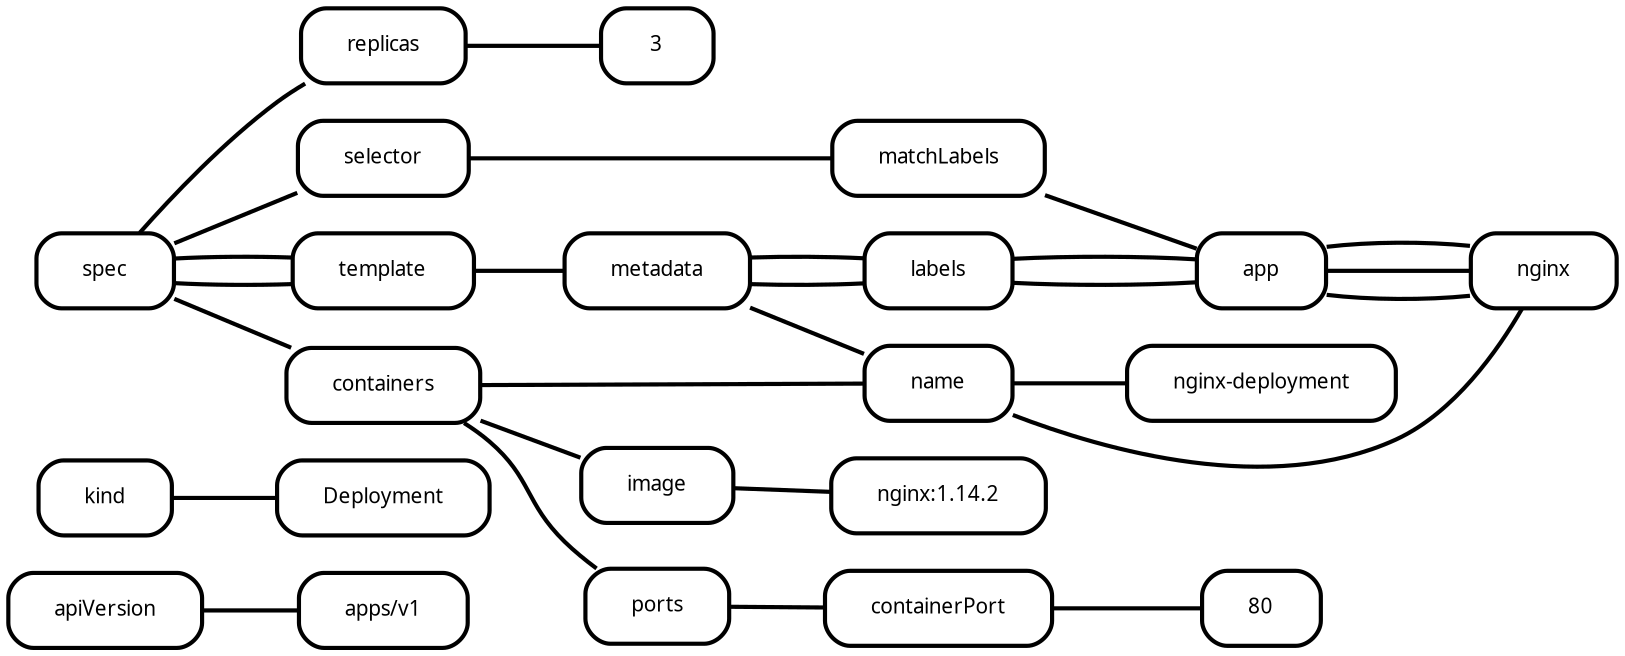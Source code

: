 digraph  {
rankdir=LR;
apiVersion [fillcolor="#fafafa", fontname="Fira Mono", fontsize=10, label=apiVersion, margin="0.3,0.1", penwidth="2.0", shape=box, style=rounded];
"apps/v1" [fillcolor="#fafafa", fontname="Fira Mono", fontsize=10, label="apps/v1", margin="0.3,0.1", penwidth="2.0", shape=box, style=rounded];
kind [fillcolor="#fafafa", fontname="Fira Mono", fontsize=10, label=kind, margin="0.3,0.1", penwidth="2.0", shape=box, style=rounded];
Deployment [fillcolor="#fafafa", fontname="Fira Mono", fontsize=10, label=Deployment, margin="0.3,0.1", penwidth="2.0", shape=box, style=rounded];
metadata [fillcolor="#fafafa", fontname="Fira Mono", fontsize=10, label=metadata, margin="0.3,0.1", penwidth="2.0", shape=box, style=rounded];
name [fillcolor="#fafafa", fontname="Fira Mono", fontsize=10, label=name, margin="0.3,0.1", penwidth="2.0", shape=box, style=rounded];
"nginx-deployment" [fillcolor="#fafafa", fontname="Fira Mono", fontsize=10, label="nginx-deployment", margin="0.3,0.1", penwidth="2.0", shape=box, style=rounded];
labels [fillcolor="#fafafa", fontname="Fira Mono", fontsize=10, label=labels, margin="0.3,0.1", penwidth="2.0", shape=box, style=rounded];
app [fillcolor="#fafafa", fontname="Fira Mono", fontsize=10, label=app, margin="0.3,0.1", penwidth="2.0", shape=box, style=rounded];
nginx [fillcolor="#fafafa", fontname="Fira Mono", fontsize=10, label=nginx, margin="0.3,0.1", penwidth="2.0", shape=box, style=rounded];
spec [fillcolor="#fafafa", fontname="Fira Mono", fontsize=10, label=spec, margin="0.3,0.1", penwidth="2.0", shape=box, style=rounded];
replicas [fillcolor="#fafafa", fontname="Fira Mono", fontsize=10, label=replicas, margin="0.3,0.1", penwidth="2.0", shape=box, style=rounded];
3 [fillcolor="#fafafa", fontname="Fira Mono", fontsize=10, label=3, margin="0.3,0.1", penwidth="2.0", shape=box, style=rounded];
selector [fillcolor="#fafafa", fontname="Fira Mono", fontsize=10, label=selector, margin="0.3,0.1", penwidth="2.0", shape=box, style=rounded];
matchLabels [fillcolor="#fafafa", fontname="Fira Mono", fontsize=10, label=matchLabels, margin="0.3,0.1", penwidth="2.0", shape=box, style=rounded];
template [fillcolor="#fafafa", fontname="Fira Mono", fontsize=10, label=template, margin="0.3,0.1", penwidth="2.0", shape=box, style=rounded];
containers [fillcolor="#fafafa", fontname="Fira Mono", fontsize=10, label=containers, margin="0.3,0.1", penwidth="2.0", shape=box, style=rounded];
image [fillcolor="#fafafa", fontname="Fira Mono", fontsize=10, label=image, margin="0.3,0.1", penwidth="2.0", shape=box, style=rounded];
"nginx:1.14.2" [fillcolor="#fafafa", fontname="Fira Mono", fontsize=10, label="nginx:1.14.2", margin="0.3,0.1", penwidth="2.0", shape=box, style=rounded];
ports [fillcolor="#fafafa", fontname="Fira Mono", fontsize=10, label=ports, margin="0.3,0.1", penwidth="2.0", shape=box, style=rounded];
containerPort [fillcolor="#fafafa", fontname="Fira Mono", fontsize=10, label=containerPort, margin="0.3,0.1", penwidth="2.0", shape=box, style=rounded];
80 [fillcolor="#fafafa", fontname="Fira Mono", fontsize=10, label=80, margin="0.3,0.1", penwidth="2.0", shape=box, style=rounded];
apiVersion -> "apps/v1"  [arrowhead=none, key=0, penwidth="2.0"];
kind -> Deployment  [arrowhead=none, key=0, penwidth="2.0"];
metadata -> name  [arrowhead=none, key=0, penwidth="2.0"];
metadata -> labels  [arrowhead=none, key=0, penwidth="2.0"];
metadata -> labels  [arrowhead=none, key=1, penwidth="2.0"];
name -> "nginx-deployment"  [arrowhead=none, key=0, penwidth="2.0"];
name -> nginx  [arrowhead=none, key=0, penwidth="2.0"];
labels -> app  [arrowhead=none, key=0, penwidth="2.0"];
labels -> app  [arrowhead=none, key=1, penwidth="2.0"];
app -> nginx  [arrowhead=none, key=0, penwidth="2.0"];
app -> nginx  [arrowhead=none, key=1, penwidth="2.0"];
app -> nginx  [arrowhead=none, key=2, penwidth="2.0"];
spec -> replicas  [arrowhead=none, key=0, penwidth="2.0"];
spec -> selector  [arrowhead=none, key=0, penwidth="2.0"];
spec -> template  [arrowhead=none, key=0, penwidth="2.0"];
spec -> containers  [arrowhead=none, key=0, penwidth="2.0"];
replicas -> 3  [arrowhead=none, key=0, penwidth="2.0"];
selector -> matchLabels  [arrowhead=none, key=0, penwidth="2.0"];
matchLabels -> app  [arrowhead=none, key=0, penwidth="2.0"];
template -> metadata  [arrowhead=none, key=0, penwidth="2.0"];
template -> spec  [arrowhead=none, key=0, penwidth="2.0"];
containers -> name  [arrowhead=none, key=0, penwidth="2.0"];
containers -> image  [arrowhead=none, key=0, penwidth="2.0"];
containers -> ports  [arrowhead=none, key=0, penwidth="2.0"];
image -> "nginx:1.14.2"  [arrowhead=none, key=0, penwidth="2.0"];
ports -> containerPort  [arrowhead=none, key=0, penwidth="2.0"];
containerPort -> 80  [arrowhead=none, key=0, penwidth="2.0"];
}
